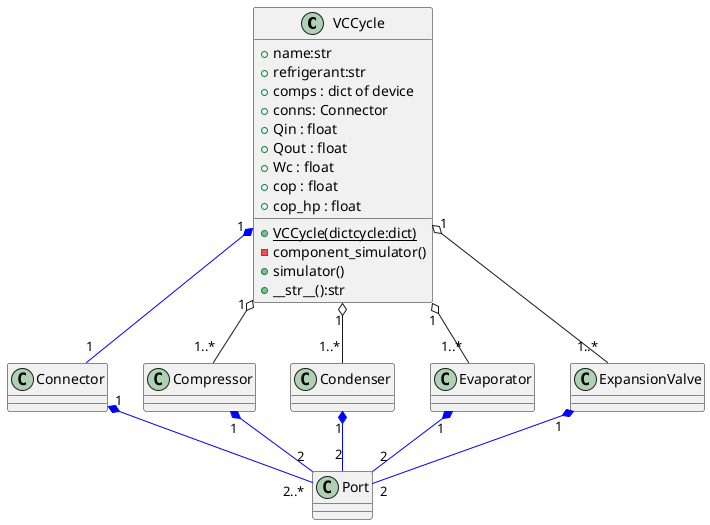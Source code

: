 @startuml
class VCCycle {
      + name:str
      + refrigerant:str
      + comps : dict of device
      + conns: Connector
      + Qin : float
      + Qout : float
      + Wc : float
      + cop : float
      + cop_hp : float
      + {static} VCCycle(dictcycle:dict)
      - component_simulator()
      + simulator()
      + __str__():str
}
VCCycle "1" *-[#blue]- "1" Connector
VCCycle "1" o-- "1..*" Compressor
VCCycle "1" o-- "1..*" Condenser
VCCycle "1" o-- "1..*" Evaporator
VCCycle "1" o-- "1..*" ExpansionValve

Connector "1" *-[#blue]- "2..*" Port
Compressor "1" *-[#blue]- "2"  Port
Condenser "1" *-[#blue]- "2" Port
Evaporator "1" *-[#blue]- "2" Port
ExpansionValve "1" *-[#blue]- "2" Port
@enduml

